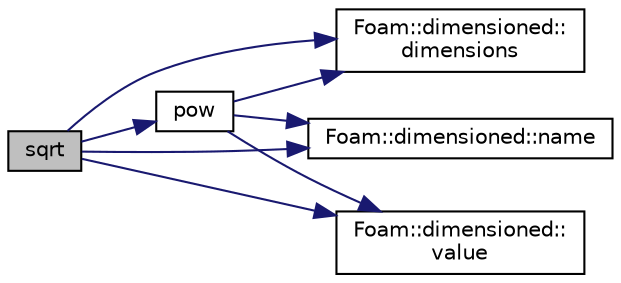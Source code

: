 digraph "sqrt"
{
  bgcolor="transparent";
  edge [fontname="Helvetica",fontsize="10",labelfontname="Helvetica",labelfontsize="10"];
  node [fontname="Helvetica",fontsize="10",shape=record];
  rankdir="LR";
  Node1 [label="sqrt",height=0.2,width=0.4,color="black", fillcolor="grey75", style="filled", fontcolor="black"];
  Node1 -> Node2 [color="midnightblue",fontsize="10",style="solid",fontname="Helvetica"];
  Node2 [label="Foam::dimensioned::\ldimensions",height=0.2,width=0.4,color="black",URL="$a00538.html#a6098093e7de06370342a85cfae8b31f5",tooltip="Return const reference to dimensions. "];
  Node1 -> Node3 [color="midnightblue",fontsize="10",style="solid",fontname="Helvetica"];
  Node3 [label="Foam::dimensioned::name",height=0.2,width=0.4,color="black",URL="$a00538.html#a6d60057c26042eaf7fa1b3b6fb07b582",tooltip="Return const reference to name. "];
  Node1 -> Node4 [color="midnightblue",fontsize="10",style="solid",fontname="Helvetica"];
  Node4 [label="pow",height=0.2,width=0.4,color="black",URL="$a10979.html#a7500c8e9d27a442adc75e287de074c7c"];
  Node4 -> Node2 [color="midnightblue",fontsize="10",style="solid",fontname="Helvetica"];
  Node4 -> Node3 [color="midnightblue",fontsize="10",style="solid",fontname="Helvetica"];
  Node4 -> Node5 [color="midnightblue",fontsize="10",style="solid",fontname="Helvetica"];
  Node5 [label="Foam::dimensioned::\lvalue",height=0.2,width=0.4,color="black",URL="$a00538.html#a080d3824651cfcf52f72acceec615aaa",tooltip="Return const reference to value. "];
  Node1 -> Node5 [color="midnightblue",fontsize="10",style="solid",fontname="Helvetica"];
}
